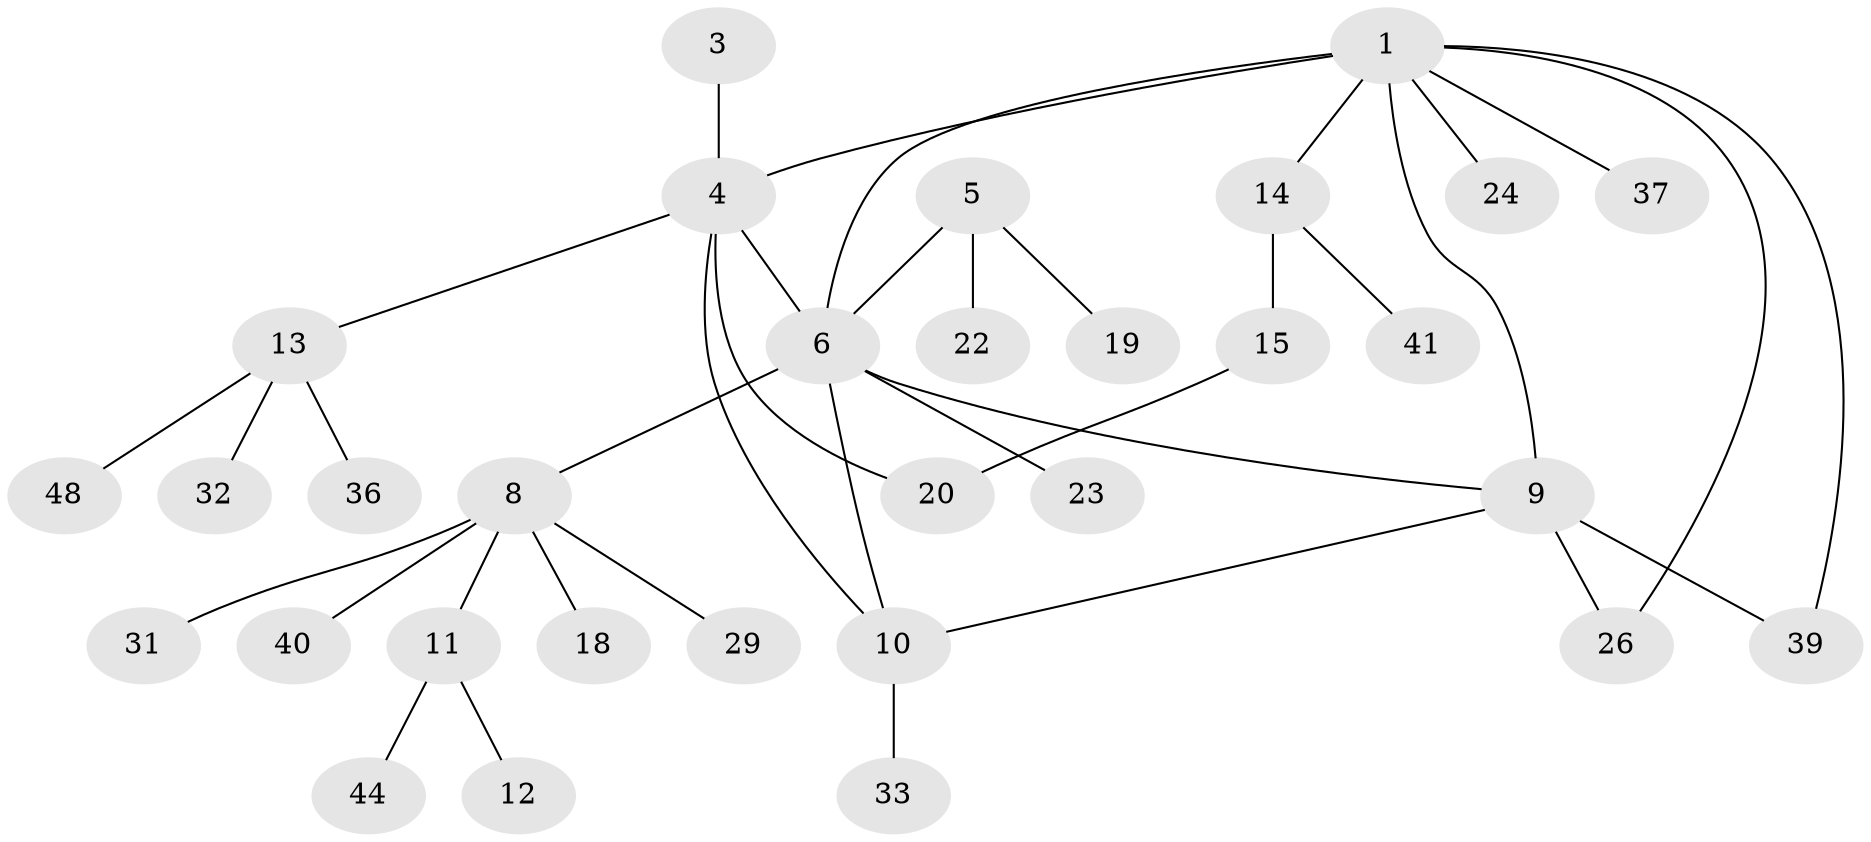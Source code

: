 // original degree distribution, {3: 0.14583333333333334, 8: 0.041666666666666664, 2: 0.22916666666666666, 4: 0.020833333333333332, 6: 0.041666666666666664, 5: 0.0625, 1: 0.4583333333333333}
// Generated by graph-tools (version 1.1) at 2025/11/02/27/25 16:11:36]
// undirected, 31 vertices, 37 edges
graph export_dot {
graph [start="1"]
  node [color=gray90,style=filled];
  1 [super="+2"];
  3 [super="+42"];
  4 [super="+21"];
  5 [super="+43"];
  6 [super="+7"];
  8 [super="+38"];
  9;
  10 [super="+25"];
  11 [super="+16"];
  12 [super="+28"];
  13 [super="+27"];
  14 [super="+17"];
  15 [super="+30"];
  18 [super="+34"];
  19;
  20;
  22;
  23 [super="+35"];
  24;
  26;
  29;
  31;
  32 [super="+45"];
  33;
  36 [super="+46"];
  37;
  39 [super="+47"];
  40;
  41;
  44;
  48;
  1 -- 9;
  1 -- 39;
  1 -- 4;
  1 -- 37;
  1 -- 6 [weight=2];
  1 -- 14;
  1 -- 24;
  1 -- 26;
  3 -- 4;
  4 -- 6 [weight=2];
  4 -- 10;
  4 -- 13;
  4 -- 20;
  5 -- 6;
  5 -- 19;
  5 -- 22;
  6 -- 9;
  6 -- 23;
  6 -- 8;
  6 -- 10;
  8 -- 11;
  8 -- 18;
  8 -- 29;
  8 -- 31;
  8 -- 40;
  9 -- 10;
  9 -- 26;
  9 -- 39;
  10 -- 33;
  11 -- 12;
  11 -- 44;
  13 -- 48;
  13 -- 32;
  13 -- 36;
  14 -- 15;
  14 -- 41;
  15 -- 20;
}
